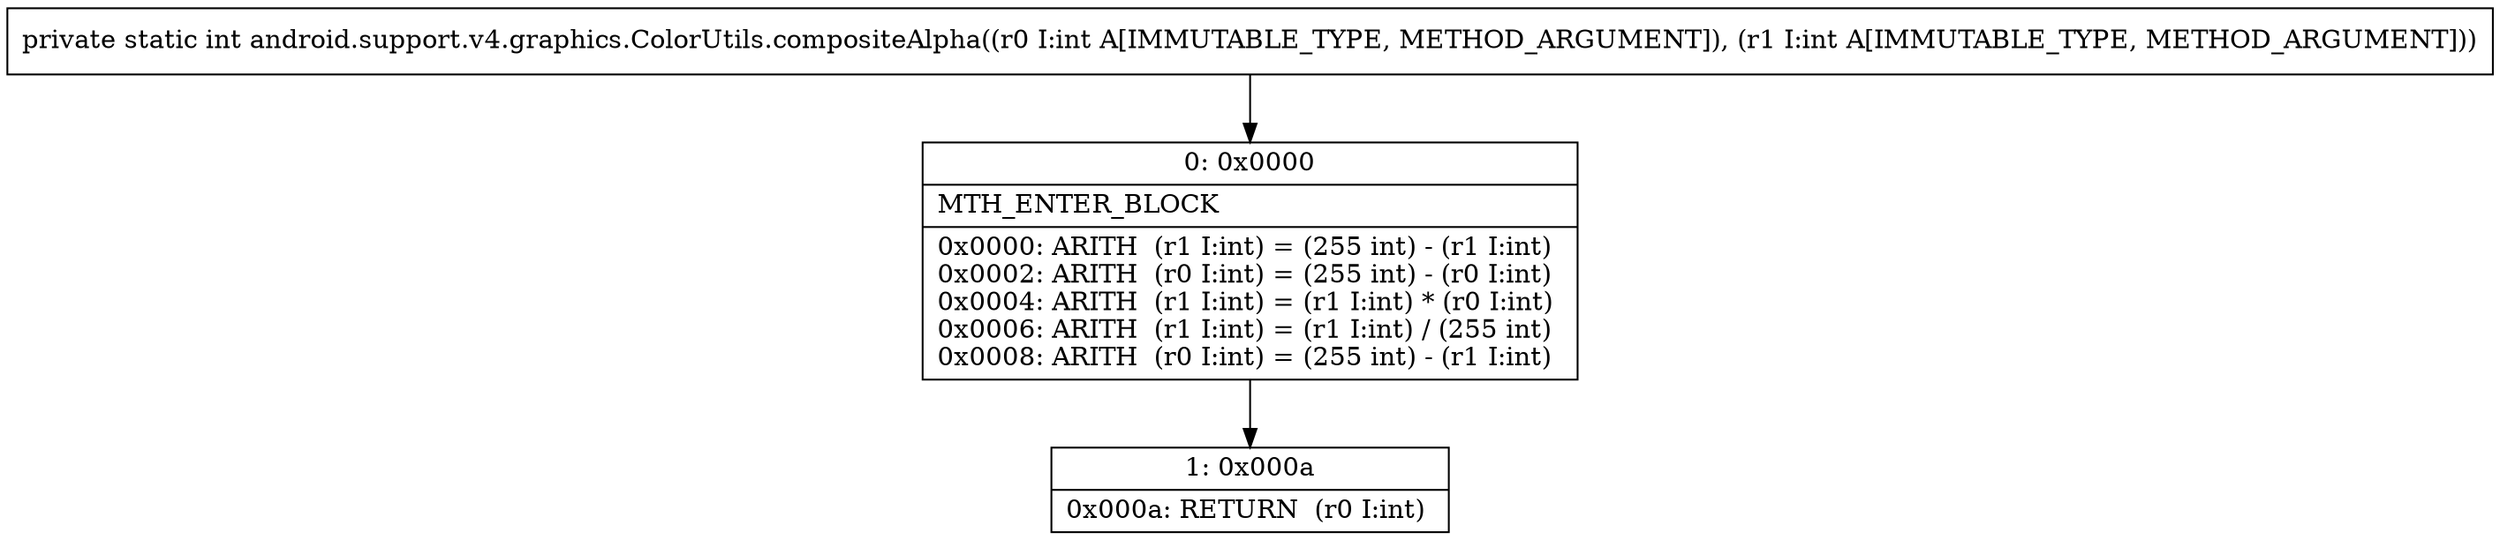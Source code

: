 digraph "CFG forandroid.support.v4.graphics.ColorUtils.compositeAlpha(II)I" {
Node_0 [shape=record,label="{0\:\ 0x0000|MTH_ENTER_BLOCK\l|0x0000: ARITH  (r1 I:int) = (255 int) \- (r1 I:int) \l0x0002: ARITH  (r0 I:int) = (255 int) \- (r0 I:int) \l0x0004: ARITH  (r1 I:int) = (r1 I:int) * (r0 I:int) \l0x0006: ARITH  (r1 I:int) = (r1 I:int) \/ (255 int) \l0x0008: ARITH  (r0 I:int) = (255 int) \- (r1 I:int) \l}"];
Node_1 [shape=record,label="{1\:\ 0x000a|0x000a: RETURN  (r0 I:int) \l}"];
MethodNode[shape=record,label="{private static int android.support.v4.graphics.ColorUtils.compositeAlpha((r0 I:int A[IMMUTABLE_TYPE, METHOD_ARGUMENT]), (r1 I:int A[IMMUTABLE_TYPE, METHOD_ARGUMENT])) }"];
MethodNode -> Node_0;
Node_0 -> Node_1;
}

